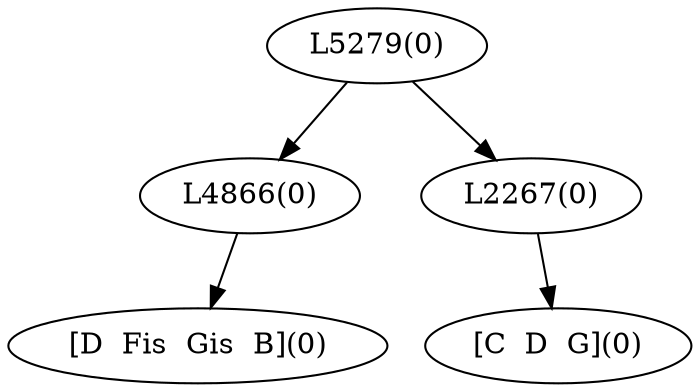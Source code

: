 digraph sample{
"L4866(0)"->"[D  Fis  Gis  B](0)"
"L2267(0)"->"[C  D  G](0)"
"L5279(0)"->"L4866(0)"
"L5279(0)"->"L2267(0)"
{rank = min; "L5279(0)"}
{rank = same; "L4866(0)"; "L2267(0)";}
{rank = max; "[C  D  G](0)"; "[D  Fis  Gis  B](0)";}
}